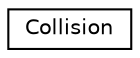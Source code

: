 digraph "Graphical Class Hierarchy"
{
  edge [fontname="Helvetica",fontsize="10",labelfontname="Helvetica",labelfontsize="10"];
  node [fontname="Helvetica",fontsize="10",shape=record];
  rankdir="LR";
  Node1 [label="Collision",height=0.2,width=0.4,color="black", fillcolor="white", style="filled",URL="$class_collision.html"];
}
